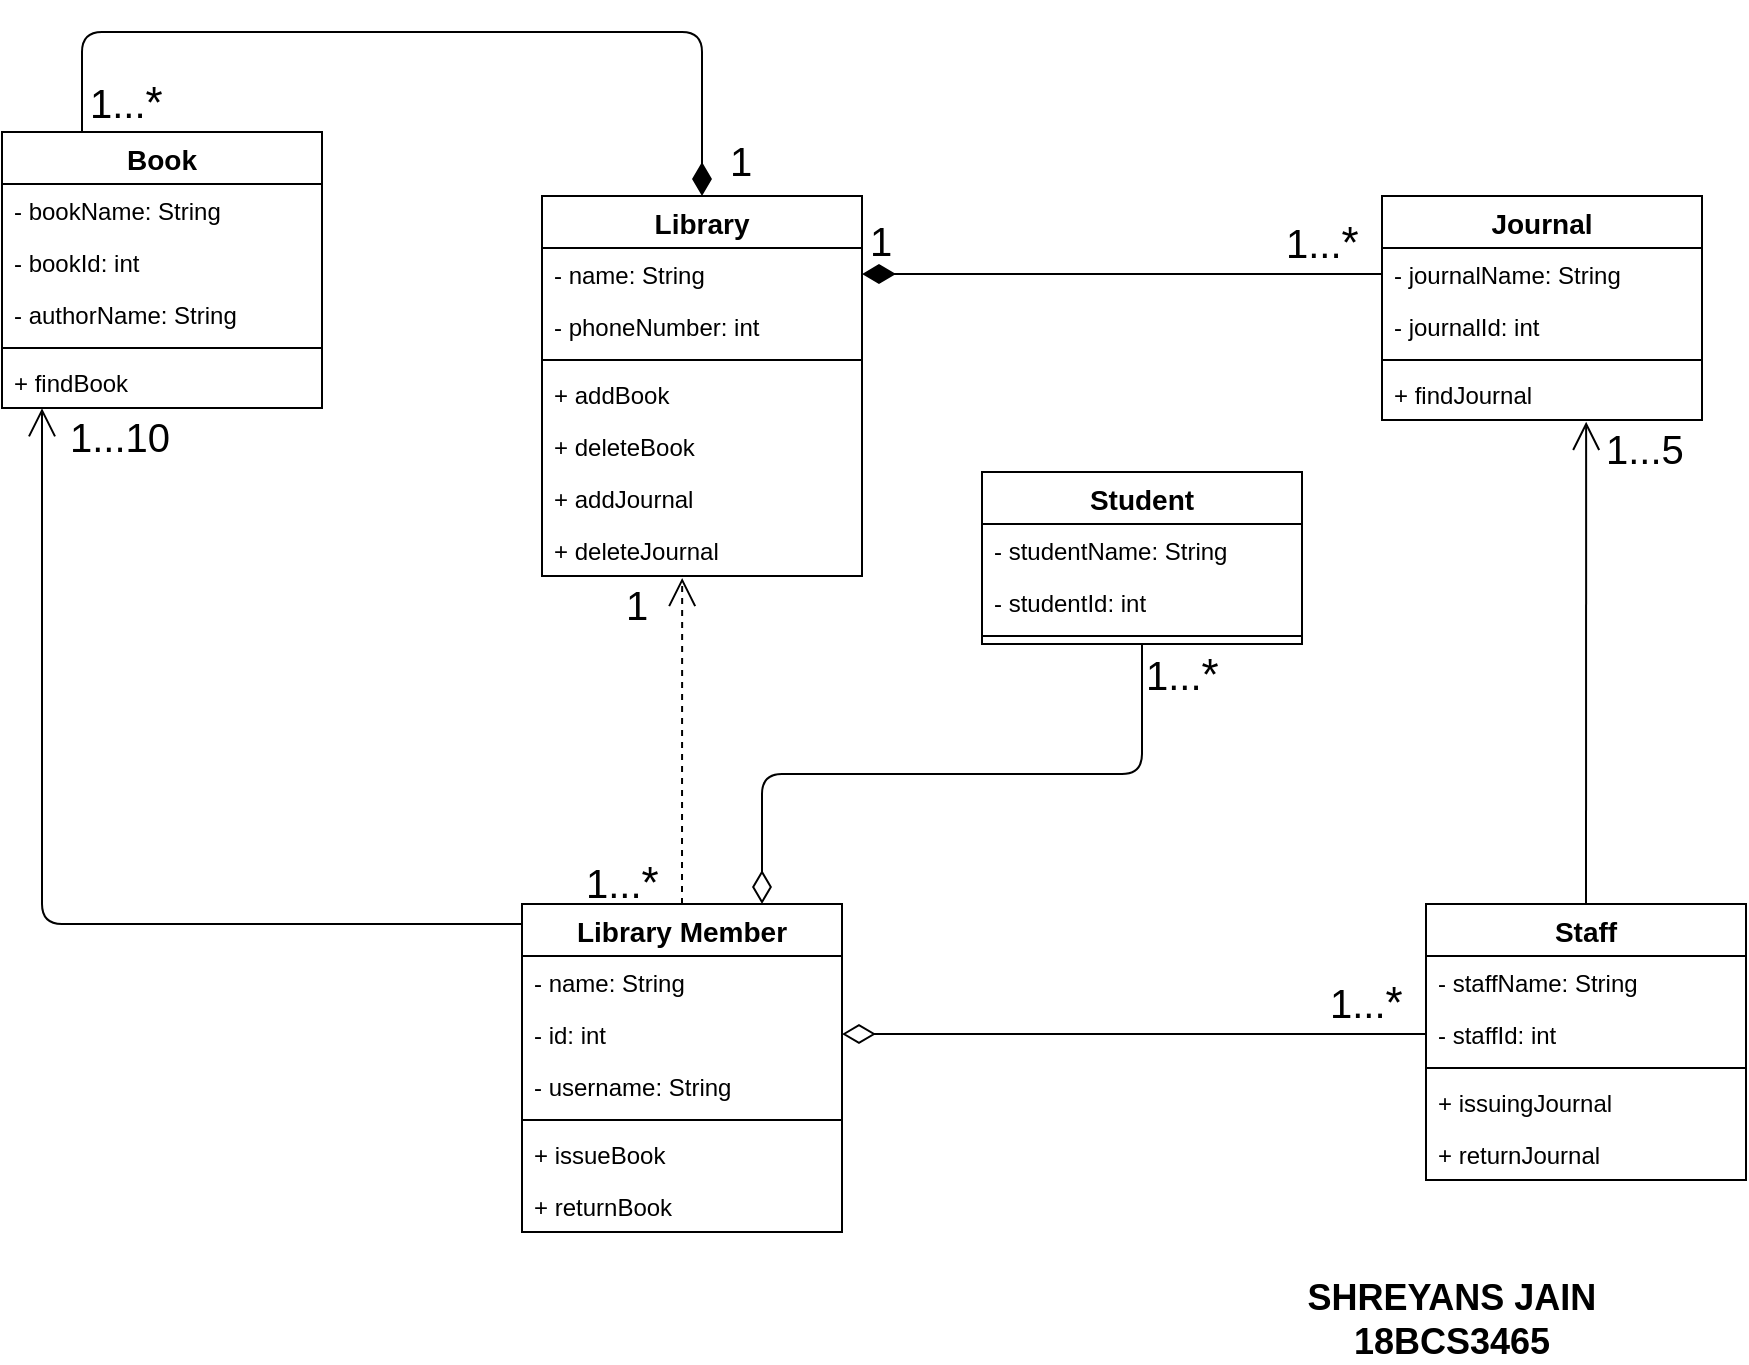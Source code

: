 <mxfile version="12.1.3" type="device" pages="1"><diagram id="ju6XWj_J8KZxqRskqzTT" name="Page-1"><mxGraphModel dx="1483" dy="846" grid="1" gridSize="10" guides="1" tooltips="1" connect="1" arrows="1" fold="1" page="1" pageScale="1" pageWidth="1100" pageHeight="800" math="0" shadow="0"><root><mxCell id="kTuhpZXv0RofaFYbY_PW-0"/><mxCell id="kTuhpZXv0RofaFYbY_PW-1" parent="kTuhpZXv0RofaFYbY_PW-0"/><mxCell id="dm1iLYEnJ6oq9mE3lutg-0" value="Library" style="swimlane;fontStyle=1;align=center;verticalAlign=middle;childLayout=stackLayout;horizontal=1;startSize=26;horizontalStack=0;resizeParent=1;resizeParentMax=0;resizeLast=0;collapsible=1;marginBottom=0;fontSize=14;" vertex="1" parent="kTuhpZXv0RofaFYbY_PW-1"><mxGeometry x="378" y="158.023" width="160" height="190" as="geometry"><mxRectangle x="240" y="200" width="90" height="26" as="alternateBounds"/></mxGeometry></mxCell><mxCell id="dm1iLYEnJ6oq9mE3lutg-1" value="- name: String" style="text;strokeColor=none;fillColor=none;align=left;verticalAlign=top;spacingLeft=4;spacingRight=4;overflow=hidden;rotatable=0;points=[[0,0.5],[1,0.5]];portConstraint=eastwest;" vertex="1" parent="dm1iLYEnJ6oq9mE3lutg-0"><mxGeometry y="26" width="160" height="26" as="geometry"/></mxCell><mxCell id="dm1iLYEnJ6oq9mE3lutg-2" value="- phoneNumber: int" style="text;strokeColor=none;fillColor=none;align=left;verticalAlign=top;spacingLeft=4;spacingRight=4;overflow=hidden;rotatable=0;points=[[0,0.5],[1,0.5]];portConstraint=eastwest;" vertex="1" parent="dm1iLYEnJ6oq9mE3lutg-0"><mxGeometry y="52" width="160" height="26" as="geometry"/></mxCell><mxCell id="dm1iLYEnJ6oq9mE3lutg-3" value="" style="line;strokeWidth=1;fillColor=none;align=left;verticalAlign=middle;spacingTop=-1;spacingLeft=3;spacingRight=3;rotatable=0;labelPosition=right;points=[];portConstraint=eastwest;" vertex="1" parent="dm1iLYEnJ6oq9mE3lutg-0"><mxGeometry y="78" width="160" height="8" as="geometry"/></mxCell><mxCell id="dm1iLYEnJ6oq9mE3lutg-4" value="+ addBook" style="text;strokeColor=none;fillColor=none;align=left;verticalAlign=top;spacingLeft=4;spacingRight=4;overflow=hidden;rotatable=0;points=[[0,0.5],[1,0.5]];portConstraint=eastwest;" vertex="1" parent="dm1iLYEnJ6oq9mE3lutg-0"><mxGeometry y="86" width="160" height="26" as="geometry"/></mxCell><mxCell id="dm1iLYEnJ6oq9mE3lutg-5" value="+ deleteBook" style="text;strokeColor=none;fillColor=none;align=left;verticalAlign=top;spacingLeft=4;spacingRight=4;overflow=hidden;rotatable=0;points=[[0,0.5],[1,0.5]];portConstraint=eastwest;" vertex="1" parent="dm1iLYEnJ6oq9mE3lutg-0"><mxGeometry y="112" width="160" height="26" as="geometry"/></mxCell><mxCell id="dm1iLYEnJ6oq9mE3lutg-6" value="+ addJournal" style="text;strokeColor=none;fillColor=none;align=left;verticalAlign=top;spacingLeft=4;spacingRight=4;overflow=hidden;rotatable=0;points=[[0,0.5],[1,0.5]];portConstraint=eastwest;" vertex="1" parent="dm1iLYEnJ6oq9mE3lutg-0"><mxGeometry y="138" width="160" height="26" as="geometry"/></mxCell><mxCell id="dm1iLYEnJ6oq9mE3lutg-7" value="+ deleteJournal" style="text;strokeColor=none;fillColor=none;align=left;verticalAlign=top;spacingLeft=4;spacingRight=4;overflow=hidden;rotatable=0;points=[[0,0.5],[1,0.5]];portConstraint=eastwest;" vertex="1" parent="dm1iLYEnJ6oq9mE3lutg-0"><mxGeometry y="164" width="160" height="26" as="geometry"/></mxCell><mxCell id="dm1iLYEnJ6oq9mE3lutg-8" value="Book" style="swimlane;fontStyle=1;align=center;verticalAlign=middle;childLayout=stackLayout;horizontal=1;startSize=26;horizontalStack=0;resizeParent=1;resizeParentMax=0;resizeLast=0;collapsible=1;marginBottom=0;fontSize=14;" vertex="1" parent="kTuhpZXv0RofaFYbY_PW-1"><mxGeometry x="108" y="126" width="160" height="138" as="geometry"><mxRectangle x="240" y="200" width="90" height="26" as="alternateBounds"/></mxGeometry></mxCell><mxCell id="dm1iLYEnJ6oq9mE3lutg-9" value="- bookName: String" style="text;strokeColor=none;fillColor=none;align=left;verticalAlign=top;spacingLeft=4;spacingRight=4;overflow=hidden;rotatable=0;points=[[0,0.5],[1,0.5]];portConstraint=eastwest;" vertex="1" parent="dm1iLYEnJ6oq9mE3lutg-8"><mxGeometry y="26" width="160" height="26" as="geometry"/></mxCell><mxCell id="dm1iLYEnJ6oq9mE3lutg-10" value="- bookId: int" style="text;strokeColor=none;fillColor=none;align=left;verticalAlign=top;spacingLeft=4;spacingRight=4;overflow=hidden;rotatable=0;points=[[0,0.5],[1,0.5]];portConstraint=eastwest;" vertex="1" parent="dm1iLYEnJ6oq9mE3lutg-8"><mxGeometry y="52" width="160" height="26" as="geometry"/></mxCell><mxCell id="dm1iLYEnJ6oq9mE3lutg-11" value="- authorName: String" style="text;strokeColor=none;fillColor=none;align=left;verticalAlign=top;spacingLeft=4;spacingRight=4;overflow=hidden;rotatable=0;points=[[0,0.5],[1,0.5]];portConstraint=eastwest;" vertex="1" parent="dm1iLYEnJ6oq9mE3lutg-8"><mxGeometry y="78" width="160" height="26" as="geometry"/></mxCell><mxCell id="dm1iLYEnJ6oq9mE3lutg-12" value="" style="line;strokeWidth=1;fillColor=none;align=left;verticalAlign=middle;spacingTop=-1;spacingLeft=3;spacingRight=3;rotatable=0;labelPosition=right;points=[];portConstraint=eastwest;" vertex="1" parent="dm1iLYEnJ6oq9mE3lutg-8"><mxGeometry y="104" width="160" height="8" as="geometry"/></mxCell><mxCell id="dm1iLYEnJ6oq9mE3lutg-13" value="+ findBook" style="text;strokeColor=none;fillColor=none;align=left;verticalAlign=top;spacingLeft=4;spacingRight=4;overflow=hidden;rotatable=0;points=[[0,0.5],[1,0.5]];portConstraint=eastwest;" vertex="1" parent="dm1iLYEnJ6oq9mE3lutg-8"><mxGeometry y="112" width="160" height="26" as="geometry"/></mxCell><mxCell id="dm1iLYEnJ6oq9mE3lutg-14" value="Journal" style="swimlane;fontStyle=1;align=center;verticalAlign=middle;childLayout=stackLayout;horizontal=1;startSize=26;horizontalStack=0;resizeParent=1;resizeParentMax=0;resizeLast=0;collapsible=1;marginBottom=0;fontSize=14;" vertex="1" parent="kTuhpZXv0RofaFYbY_PW-1"><mxGeometry x="798" y="158" width="160" height="112" as="geometry"><mxRectangle x="240" y="200" width="90" height="26" as="alternateBounds"/></mxGeometry></mxCell><mxCell id="dm1iLYEnJ6oq9mE3lutg-15" value="- journalName: String" style="text;strokeColor=none;fillColor=none;align=left;verticalAlign=top;spacingLeft=4;spacingRight=4;overflow=hidden;rotatable=0;points=[[0,0.5],[1,0.5]];portConstraint=eastwest;" vertex="1" parent="dm1iLYEnJ6oq9mE3lutg-14"><mxGeometry y="26" width="160" height="26" as="geometry"/></mxCell><mxCell id="dm1iLYEnJ6oq9mE3lutg-16" value="- journalId: int" style="text;strokeColor=none;fillColor=none;align=left;verticalAlign=top;spacingLeft=4;spacingRight=4;overflow=hidden;rotatable=0;points=[[0,0.5],[1,0.5]];portConstraint=eastwest;" vertex="1" parent="dm1iLYEnJ6oq9mE3lutg-14"><mxGeometry y="52" width="160" height="26" as="geometry"/></mxCell><mxCell id="dm1iLYEnJ6oq9mE3lutg-17" value="" style="line;strokeWidth=1;fillColor=none;align=left;verticalAlign=middle;spacingTop=-1;spacingLeft=3;spacingRight=3;rotatable=0;labelPosition=right;points=[];portConstraint=eastwest;" vertex="1" parent="dm1iLYEnJ6oq9mE3lutg-14"><mxGeometry y="78" width="160" height="8" as="geometry"/></mxCell><mxCell id="dm1iLYEnJ6oq9mE3lutg-18" value="+ findJournal" style="text;strokeColor=none;fillColor=none;align=left;verticalAlign=top;spacingLeft=4;spacingRight=4;overflow=hidden;rotatable=0;points=[[0,0.5],[1,0.5]];portConstraint=eastwest;" vertex="1" parent="dm1iLYEnJ6oq9mE3lutg-14"><mxGeometry y="86" width="160" height="26" as="geometry"/></mxCell><mxCell id="dm1iLYEnJ6oq9mE3lutg-19" value="Student" style="swimlane;fontStyle=1;align=center;verticalAlign=middle;childLayout=stackLayout;horizontal=1;startSize=26;horizontalStack=0;resizeParent=1;resizeParentMax=0;resizeLast=0;collapsible=1;marginBottom=0;fontSize=14;" vertex="1" parent="kTuhpZXv0RofaFYbY_PW-1"><mxGeometry x="598" y="296" width="160" height="86" as="geometry"><mxRectangle x="240" y="200" width="90" height="26" as="alternateBounds"/></mxGeometry></mxCell><mxCell id="dm1iLYEnJ6oq9mE3lutg-20" value="- studentName: String" style="text;strokeColor=none;fillColor=none;align=left;verticalAlign=top;spacingLeft=4;spacingRight=4;overflow=hidden;rotatable=0;points=[[0,0.5],[1,0.5]];portConstraint=eastwest;" vertex="1" parent="dm1iLYEnJ6oq9mE3lutg-19"><mxGeometry y="26" width="160" height="26" as="geometry"/></mxCell><mxCell id="dm1iLYEnJ6oq9mE3lutg-21" value="- studentId: int" style="text;strokeColor=none;fillColor=none;align=left;verticalAlign=top;spacingLeft=4;spacingRight=4;overflow=hidden;rotatable=0;points=[[0,0.5],[1,0.5]];portConstraint=eastwest;" vertex="1" parent="dm1iLYEnJ6oq9mE3lutg-19"><mxGeometry y="52" width="160" height="26" as="geometry"/></mxCell><mxCell id="dm1iLYEnJ6oq9mE3lutg-22" value="" style="line;strokeWidth=1;fillColor=none;align=left;verticalAlign=middle;spacingTop=-1;spacingLeft=3;spacingRight=3;rotatable=0;labelPosition=right;points=[];portConstraint=eastwest;" vertex="1" parent="dm1iLYEnJ6oq9mE3lutg-19"><mxGeometry y="78" width="160" height="8" as="geometry"/></mxCell><mxCell id="dm1iLYEnJ6oq9mE3lutg-23" value="Staff" style="swimlane;fontStyle=1;align=center;verticalAlign=middle;childLayout=stackLayout;horizontal=1;startSize=26;horizontalStack=0;resizeParent=1;resizeParentMax=0;resizeLast=0;collapsible=1;marginBottom=0;fontSize=14;" vertex="1" parent="kTuhpZXv0RofaFYbY_PW-1"><mxGeometry x="820" y="512" width="160" height="138" as="geometry"><mxRectangle x="240" y="200" width="90" height="26" as="alternateBounds"/></mxGeometry></mxCell><mxCell id="dm1iLYEnJ6oq9mE3lutg-24" value="- staffName: String" style="text;strokeColor=none;fillColor=none;align=left;verticalAlign=top;spacingLeft=4;spacingRight=4;overflow=hidden;rotatable=0;points=[[0,0.5],[1,0.5]];portConstraint=eastwest;" vertex="1" parent="dm1iLYEnJ6oq9mE3lutg-23"><mxGeometry y="26" width="160" height="26" as="geometry"/></mxCell><mxCell id="dm1iLYEnJ6oq9mE3lutg-25" value="- staffId: int" style="text;strokeColor=none;fillColor=none;align=left;verticalAlign=top;spacingLeft=4;spacingRight=4;overflow=hidden;rotatable=0;points=[[0,0.5],[1,0.5]];portConstraint=eastwest;" vertex="1" parent="dm1iLYEnJ6oq9mE3lutg-23"><mxGeometry y="52" width="160" height="26" as="geometry"/></mxCell><mxCell id="dm1iLYEnJ6oq9mE3lutg-26" value="" style="line;strokeWidth=1;fillColor=none;align=left;verticalAlign=middle;spacingTop=-1;spacingLeft=3;spacingRight=3;rotatable=0;labelPosition=right;points=[];portConstraint=eastwest;" vertex="1" parent="dm1iLYEnJ6oq9mE3lutg-23"><mxGeometry y="78" width="160" height="8" as="geometry"/></mxCell><mxCell id="dm1iLYEnJ6oq9mE3lutg-27" value="+ issuingJournal" style="text;strokeColor=none;fillColor=none;align=left;verticalAlign=top;spacingLeft=4;spacingRight=4;overflow=hidden;rotatable=0;points=[[0,0.5],[1,0.5]];portConstraint=eastwest;" vertex="1" parent="dm1iLYEnJ6oq9mE3lutg-23"><mxGeometry y="86" width="160" height="26" as="geometry"/></mxCell><mxCell id="dm1iLYEnJ6oq9mE3lutg-28" value="+ returnJournal" style="text;strokeColor=none;fillColor=none;align=left;verticalAlign=top;spacingLeft=4;spacingRight=4;overflow=hidden;rotatable=0;points=[[0,0.5],[1,0.5]];portConstraint=eastwest;" vertex="1" parent="dm1iLYEnJ6oq9mE3lutg-23"><mxGeometry y="112" width="160" height="26" as="geometry"/></mxCell><mxCell id="dm1iLYEnJ6oq9mE3lutg-29" value="Library Member" style="swimlane;fontStyle=1;align=center;verticalAlign=middle;childLayout=stackLayout;horizontal=1;startSize=26;horizontalStack=0;resizeParent=1;resizeParentMax=0;resizeLast=0;collapsible=1;marginBottom=0;fontSize=14;" vertex="1" parent="kTuhpZXv0RofaFYbY_PW-1"><mxGeometry x="368" y="512" width="160" height="164" as="geometry"><mxRectangle x="240" y="200" width="90" height="26" as="alternateBounds"/></mxGeometry></mxCell><mxCell id="dm1iLYEnJ6oq9mE3lutg-30" value="- name: String" style="text;strokeColor=none;fillColor=none;align=left;verticalAlign=top;spacingLeft=4;spacingRight=4;overflow=hidden;rotatable=0;points=[[0,0.5],[1,0.5]];portConstraint=eastwest;" vertex="1" parent="dm1iLYEnJ6oq9mE3lutg-29"><mxGeometry y="26" width="160" height="26" as="geometry"/></mxCell><mxCell id="dm1iLYEnJ6oq9mE3lutg-31" value="- id: int" style="text;strokeColor=none;fillColor=none;align=left;verticalAlign=top;spacingLeft=4;spacingRight=4;overflow=hidden;rotatable=0;points=[[0,0.5],[1,0.5]];portConstraint=eastwest;" vertex="1" parent="dm1iLYEnJ6oq9mE3lutg-29"><mxGeometry y="52" width="160" height="26" as="geometry"/></mxCell><mxCell id="dm1iLYEnJ6oq9mE3lutg-32" value="- username: String" style="text;strokeColor=none;fillColor=none;align=left;verticalAlign=top;spacingLeft=4;spacingRight=4;overflow=hidden;rotatable=0;points=[[0,0.5],[1,0.5]];portConstraint=eastwest;" vertex="1" parent="dm1iLYEnJ6oq9mE3lutg-29"><mxGeometry y="78" width="160" height="26" as="geometry"/></mxCell><mxCell id="dm1iLYEnJ6oq9mE3lutg-33" value="" style="line;strokeWidth=1;fillColor=none;align=left;verticalAlign=middle;spacingTop=-1;spacingLeft=3;spacingRight=3;rotatable=0;labelPosition=right;points=[];portConstraint=eastwest;" vertex="1" parent="dm1iLYEnJ6oq9mE3lutg-29"><mxGeometry y="104" width="160" height="8" as="geometry"/></mxCell><mxCell id="dm1iLYEnJ6oq9mE3lutg-34" value="+ issueBook" style="text;strokeColor=none;fillColor=none;align=left;verticalAlign=top;spacingLeft=4;spacingRight=4;overflow=hidden;rotatable=0;points=[[0,0.5],[1,0.5]];portConstraint=eastwest;" vertex="1" parent="dm1iLYEnJ6oq9mE3lutg-29"><mxGeometry y="112" width="160" height="26" as="geometry"/></mxCell><mxCell id="dm1iLYEnJ6oq9mE3lutg-35" value="+ returnBook" style="text;strokeColor=none;fillColor=none;align=left;verticalAlign=top;spacingLeft=4;spacingRight=4;overflow=hidden;rotatable=0;points=[[0,0.5],[1,0.5]];portConstraint=eastwest;" vertex="1" parent="dm1iLYEnJ6oq9mE3lutg-29"><mxGeometry y="138" width="160" height="26" as="geometry"/></mxCell><mxCell id="dm1iLYEnJ6oq9mE3lutg-36" value="" style="endArrow=none;html=1;endSize=12;startArrow=diamondThin;startSize=14;startFill=1;align=left;verticalAlign=bottom;exitX=0.5;exitY=0;exitDx=0;exitDy=0;endFill=0;edgeStyle=orthogonalEdgeStyle;sourcePerimeterSpacing=0;entryX=0.25;entryY=0;entryDx=0;entryDy=0;" edge="1" parent="kTuhpZXv0RofaFYbY_PW-1" source="dm1iLYEnJ6oq9mE3lutg-0" target="dm1iLYEnJ6oq9mE3lutg-8"><mxGeometry x="-0.623" y="58" relative="1" as="geometry"><mxPoint x="298" y="106" as="sourcePoint"/><mxPoint x="618" y="41" as="targetPoint"/><Array as="points"><mxPoint x="458" y="76"/><mxPoint x="148" y="76"/></Array><mxPoint x="-30" y="-108" as="offset"/></mxGeometry></mxCell><mxCell id="dm1iLYEnJ6oq9mE3lutg-38" value="" style="endArrow=open;endSize=12;dashed=1;html=1;exitX=0.5;exitY=0;exitDx=0;exitDy=0;entryX=0.438;entryY=1.036;entryDx=0;entryDy=0;entryPerimeter=0;" edge="1" parent="kTuhpZXv0RofaFYbY_PW-1" source="dm1iLYEnJ6oq9mE3lutg-29" target="dm1iLYEnJ6oq9mE3lutg-7"><mxGeometry y="20" width="160" relative="1" as="geometry"><mxPoint x="318" y="456" as="sourcePoint"/><mxPoint x="458" y="76" as="targetPoint"/><mxPoint as="offset"/></mxGeometry></mxCell><mxCell id="dm1iLYEnJ6oq9mE3lutg-46" value="" style="endArrow=open;html=1;endSize=12;startArrow=none;startSize=14;startFill=0;edgeStyle=orthogonalEdgeStyle;align=left;verticalAlign=bottom;exitX=0;exitY=0.061;exitDx=0;exitDy=0;exitPerimeter=0;entryX=0.125;entryY=1.003;entryDx=0;entryDy=0;entryPerimeter=0;" edge="1" parent="kTuhpZXv0RofaFYbY_PW-1" source="dm1iLYEnJ6oq9mE3lutg-29" target="dm1iLYEnJ6oq9mE3lutg-13"><mxGeometry x="0.108" y="-242" relative="1" as="geometry"><mxPoint x="338" y="466" as="sourcePoint"/><mxPoint x="138" y="236" as="targetPoint"/><mxPoint as="offset"/></mxGeometry></mxCell><mxCell id="dm1iLYEnJ6oq9mE3lutg-47" value="" style="endArrow=none;html=1;endSize=12;startArrow=diamondThin;startSize=14;startFill=0;align=left;verticalAlign=bottom;endFill=0;entryX=0;entryY=0.5;entryDx=0;entryDy=0;edgeStyle=orthogonalEdgeStyle;exitX=1;exitY=0.5;exitDx=0;exitDy=0;" edge="1" parent="kTuhpZXv0RofaFYbY_PW-1" source="dm1iLYEnJ6oq9mE3lutg-31" target="dm1iLYEnJ6oq9mE3lutg-25"><mxGeometry x="-0.851" y="21" relative="1" as="geometry"><mxPoint x="568" y="486" as="sourcePoint"/><mxPoint x="628" y="436" as="targetPoint"/><mxPoint as="offset"/></mxGeometry></mxCell><mxCell id="dm1iLYEnJ6oq9mE3lutg-48" value="" style="endArrow=none;html=1;endSize=12;startArrow=diamondThin;startSize=14;startFill=0;align=left;verticalAlign=bottom;endFill=0;edgeStyle=orthogonalEdgeStyle;exitX=0.75;exitY=0;exitDx=0;exitDy=0;" edge="1" parent="kTuhpZXv0RofaFYbY_PW-1" source="dm1iLYEnJ6oq9mE3lutg-29" target="dm1iLYEnJ6oq9mE3lutg-19"><mxGeometry x="-1" y="3" relative="1" as="geometry"><mxPoint x="887.857" y="286.071" as="sourcePoint"/><mxPoint x="1017.857" y="376.071" as="targetPoint"/></mxGeometry></mxCell><mxCell id="dm1iLYEnJ6oq9mE3lutg-49" value="" style="endArrow=none;html=1;endSize=12;startArrow=diamondThin;startSize=14;startFill=1;align=left;verticalAlign=bottom;exitX=1;exitY=0.5;exitDx=0;exitDy=0;endFill=0;edgeStyle=orthogonalEdgeStyle;sourcePerimeterSpacing=0;entryX=0;entryY=0.5;entryDx=0;entryDy=0;" edge="1" parent="kTuhpZXv0RofaFYbY_PW-1" source="dm1iLYEnJ6oq9mE3lutg-1" target="dm1iLYEnJ6oq9mE3lutg-15"><mxGeometry x="-0.623" y="58" relative="1" as="geometry"><mxPoint x="878" y="108" as="sourcePoint"/><mxPoint x="578" y="46" as="targetPoint"/><mxPoint x="-30" y="-108" as="offset"/></mxGeometry></mxCell><mxCell id="dm1iLYEnJ6oq9mE3lutg-50" value="" style="endArrow=open;endSize=12;html=1;exitX=0.5;exitY=0;exitDx=0;exitDy=0;entryX=0.638;entryY=1.033;entryDx=0;entryDy=0;entryPerimeter=0;" edge="1" parent="kTuhpZXv0RofaFYbY_PW-1" source="dm1iLYEnJ6oq9mE3lutg-23" target="dm1iLYEnJ6oq9mE3lutg-18"><mxGeometry y="20" width="160" relative="1" as="geometry"><mxPoint x="877.5" y="416" as="sourcePoint"/><mxPoint x="880" y="306" as="targetPoint"/><mxPoint as="offset"/></mxGeometry></mxCell><mxCell id="dm1iLYEnJ6oq9mE3lutg-51" value="&lt;font size=&quot;1&quot;&gt;&lt;span style=&quot;font-size: 20px&quot;&gt;1&lt;/span&gt;&lt;/font&gt;" style="text;html=1;resizable=0;points=[];autosize=1;align=left;verticalAlign=top;spacingTop=-4;fontStyle=0" vertex="1" parent="kTuhpZXv0RofaFYbY_PW-1"><mxGeometry x="470" y="126" width="30" height="20" as="geometry"/></mxCell><mxCell id="dm1iLYEnJ6oq9mE3lutg-53" value="&lt;font size=&quot;1&quot;&gt;&lt;span style=&quot;font-size: 20px&quot;&gt;1...&lt;/span&gt;&lt;span style=&quot;font-size: 22px&quot;&gt;*&lt;/span&gt;&lt;/font&gt;" style="text;html=1;resizable=0;points=[];autosize=1;align=left;verticalAlign=top;spacingTop=-4;fontStyle=0" vertex="1" parent="kTuhpZXv0RofaFYbY_PW-1"><mxGeometry x="150" y="96" width="50" height="20" as="geometry"/></mxCell><mxCell id="dm1iLYEnJ6oq9mE3lutg-54" value="&lt;font size=&quot;1&quot;&gt;&lt;span style=&quot;font-size: 20px&quot;&gt;1&lt;/span&gt;&lt;/font&gt;" style="text;html=1;resizable=0;points=[];autosize=1;align=left;verticalAlign=top;spacingTop=-4;fontStyle=0" vertex="1" parent="kTuhpZXv0RofaFYbY_PW-1"><mxGeometry x="418" y="348" width="30" height="20" as="geometry"/></mxCell><mxCell id="dm1iLYEnJ6oq9mE3lutg-55" value="&lt;font size=&quot;1&quot;&gt;&lt;span style=&quot;font-size: 20px&quot;&gt;1...&lt;/span&gt;&lt;span style=&quot;font-size: 22px&quot;&gt;*&lt;/span&gt;&lt;/font&gt;" style="text;html=1;resizable=0;points=[];autosize=1;align=left;verticalAlign=top;spacingTop=-4;fontStyle=0" vertex="1" parent="kTuhpZXv0RofaFYbY_PW-1"><mxGeometry x="398" y="486" width="50" height="20" as="geometry"/></mxCell><mxCell id="dm1iLYEnJ6oq9mE3lutg-58" value="&lt;span style=&quot;font-size: 20px&quot;&gt;1...10&lt;/span&gt;" style="text;html=1;resizable=0;points=[];autosize=1;align=left;verticalAlign=top;spacingTop=-4;fontStyle=0" vertex="1" parent="kTuhpZXv0RofaFYbY_PW-1"><mxGeometry x="140" y="264" width="70" height="20" as="geometry"/></mxCell><mxCell id="dm1iLYEnJ6oq9mE3lutg-61" value="&lt;font size=&quot;1&quot;&gt;&lt;span style=&quot;font-size: 20px&quot;&gt;1...5&lt;/span&gt;&lt;/font&gt;" style="text;html=1;resizable=0;points=[];autosize=1;align=left;verticalAlign=top;spacingTop=-4;fontStyle=0" vertex="1" parent="kTuhpZXv0RofaFYbY_PW-1"><mxGeometry x="908" y="270" width="50" height="20" as="geometry"/></mxCell><mxCell id="dm1iLYEnJ6oq9mE3lutg-63" value="&lt;font size=&quot;1&quot;&gt;&lt;span style=&quot;font-size: 20px&quot;&gt;1...&lt;/span&gt;&lt;span style=&quot;font-size: 22px&quot;&gt;*&lt;/span&gt;&lt;/font&gt;" style="text;html=1;resizable=0;points=[];autosize=1;align=left;verticalAlign=top;spacingTop=-4;fontStyle=0" vertex="1" parent="kTuhpZXv0RofaFYbY_PW-1"><mxGeometry x="678" y="381.829" width="50" height="20" as="geometry"/></mxCell><mxCell id="dm1iLYEnJ6oq9mE3lutg-67" value="&lt;font size=&quot;1&quot;&gt;&lt;span style=&quot;font-size: 20px&quot;&gt;1...&lt;/span&gt;&lt;span style=&quot;font-size: 22px&quot;&gt;*&lt;/span&gt;&lt;/font&gt;" style="text;html=1;resizable=0;points=[];autosize=1;align=left;verticalAlign=top;spacingTop=-4;fontStyle=0" vertex="1" parent="kTuhpZXv0RofaFYbY_PW-1"><mxGeometry x="770" y="546" width="50" height="20" as="geometry"/></mxCell><mxCell id="dm1iLYEnJ6oq9mE3lutg-68" value="&lt;font size=&quot;1&quot;&gt;&lt;span style=&quot;font-size: 20px&quot;&gt;1&lt;/span&gt;&lt;/font&gt;" style="text;html=1;resizable=0;points=[];autosize=1;align=left;verticalAlign=top;spacingTop=-4;fontStyle=0" vertex="1" parent="kTuhpZXv0RofaFYbY_PW-1"><mxGeometry x="540" y="166" width="30" height="20" as="geometry"/></mxCell><mxCell id="dm1iLYEnJ6oq9mE3lutg-69" value="&lt;font size=&quot;1&quot;&gt;&lt;span style=&quot;font-size: 20px&quot;&gt;1...&lt;/span&gt;&lt;span style=&quot;font-size: 22px&quot;&gt;*&lt;/span&gt;&lt;/font&gt;" style="text;html=1;resizable=0;points=[];autosize=1;align=left;verticalAlign=top;spacingTop=-4;fontStyle=0" vertex="1" parent="kTuhpZXv0RofaFYbY_PW-1"><mxGeometry x="748" y="166" width="50" height="20" as="geometry"/></mxCell><mxCell id="dm1iLYEnJ6oq9mE3lutg-72" value="&lt;b style=&quot;font-size: 18px;&quot;&gt;SHREYANS JAIN&lt;br style=&quot;font-size: 18px;&quot;&gt;18BCS3465&lt;/b&gt;" style="text;html=1;strokeColor=none;fillColor=none;align=center;verticalAlign=middle;whiteSpace=wrap;rounded=0;fontSize=18;" vertex="1" parent="kTuhpZXv0RofaFYbY_PW-1"><mxGeometry x="728" y="710" width="210" height="20" as="geometry"/></mxCell></root></mxGraphModel></diagram></mxfile>